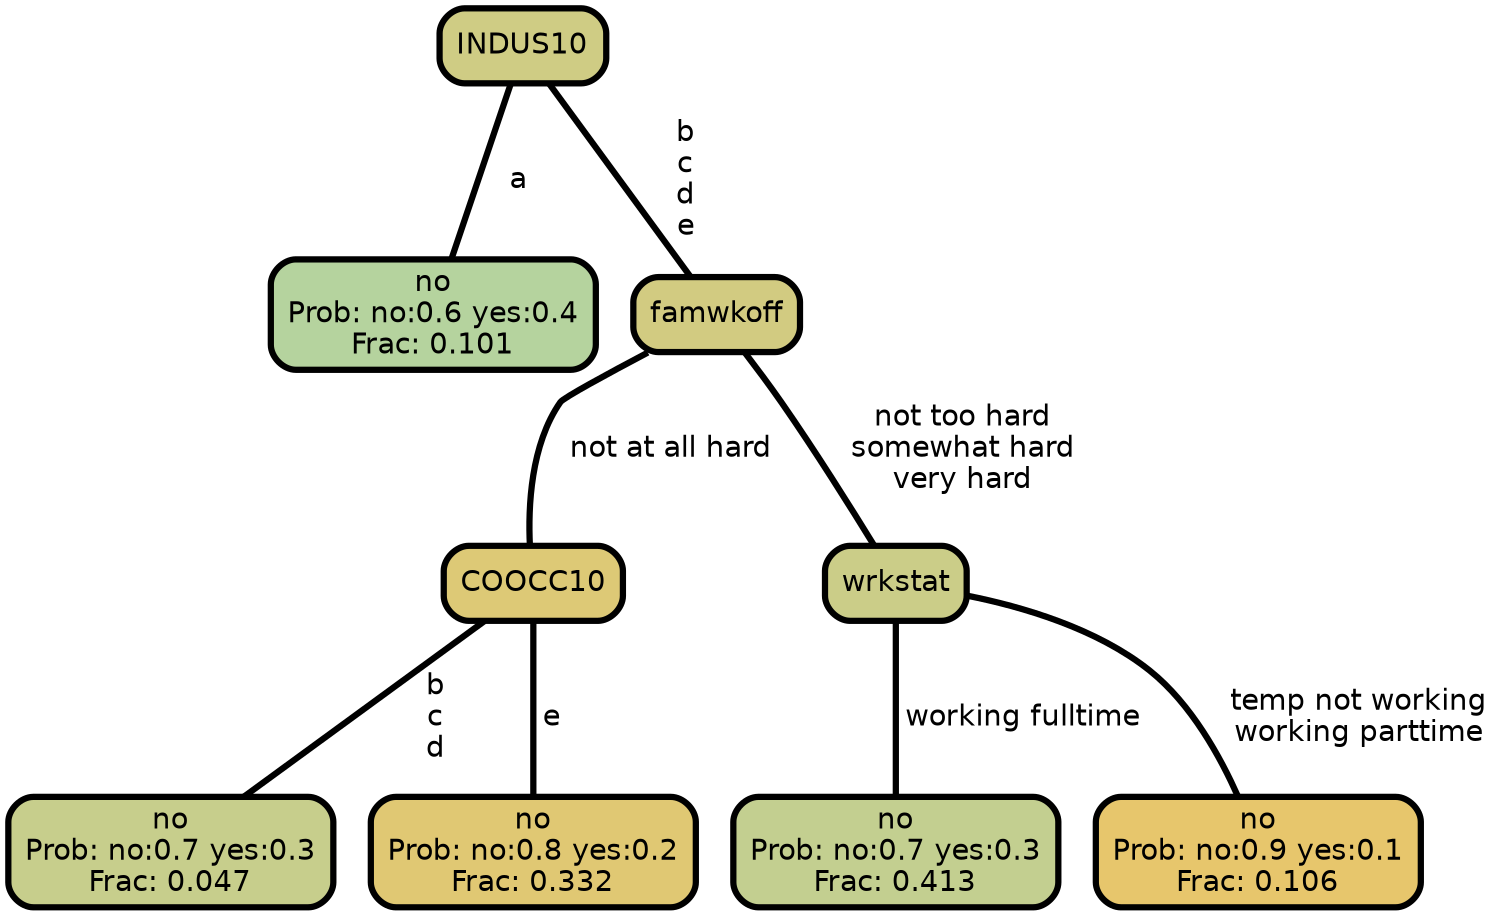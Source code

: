 graph Tree {
node [shape=box, style="filled, rounded",color="black",penwidth="3",fontcolor="black",                 fontname=helvetica] ;
graph [ranksep="0 equally", splines=straight,                 bgcolor=transparent, dpi=200] ;
edge [fontname=helvetica, color=black] ;
0 [label="no
Prob: no:0.6 yes:0.4
Frac: 0.101", fillcolor="#b5d39e"] ;
1 [label="INDUS10", fillcolor="#cfcc84"] ;
2 [label="no
Prob: no:0.7 yes:0.3
Frac: 0.047", fillcolor="#c7ce8c"] ;
3 [label="COOCC10", fillcolor="#ddc976"] ;
4 [label="no
Prob: no:0.8 yes:0.2
Frac: 0.332", fillcolor="#e0c873"] ;
5 [label="famwkoff", fillcolor="#d2cb81"] ;
6 [label="no
Prob: no:0.7 yes:0.3
Frac: 0.413", fillcolor="#c3cf90"] ;
7 [label="wrkstat", fillcolor="#cbcd88"] ;
8 [label="no
Prob: no:0.9 yes:0.1
Frac: 0.106", fillcolor="#e7c66c"] ;
1 -- 0 [label=" a",penwidth=3] ;
1 -- 5 [label=" b\n c\n d\n e",penwidth=3] ;
3 -- 2 [label=" b\n c\n d",penwidth=3] ;
3 -- 4 [label=" e",penwidth=3] ;
5 -- 3 [label=" not at all hard",penwidth=3] ;
5 -- 7 [label=" not too hard\n somewhat hard\n very hard",penwidth=3] ;
7 -- 6 [label=" working fulltime",penwidth=3] ;
7 -- 8 [label=" temp not working\n working parttime",penwidth=3] ;
{rank = same;}}